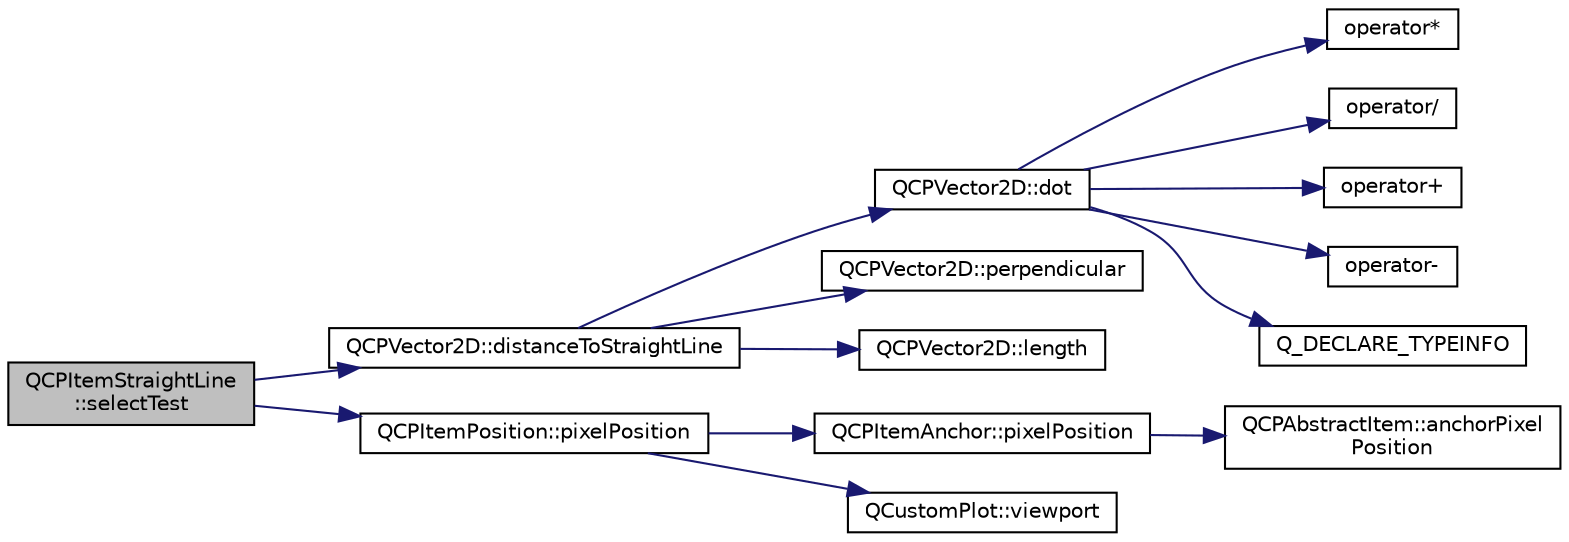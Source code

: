 digraph "QCPItemStraightLine::selectTest"
{
  edge [fontname="Helvetica",fontsize="10",labelfontname="Helvetica",labelfontsize="10"];
  node [fontname="Helvetica",fontsize="10",shape=record];
  rankdir="LR";
  Node44 [label="QCPItemStraightLine\l::selectTest",height=0.2,width=0.4,color="black", fillcolor="grey75", style="filled", fontcolor="black"];
  Node44 -> Node45 [color="midnightblue",fontsize="10",style="solid",fontname="Helvetica"];
  Node45 [label="QCPVector2D::distanceToStraightLine",height=0.2,width=0.4,color="black", fillcolor="white", style="filled",URL="$class_q_c_p_vector2_d.html#ae240b845c3744e43a5d0aa7b2bb66c19"];
  Node45 -> Node46 [color="midnightblue",fontsize="10",style="solid",fontname="Helvetica"];
  Node46 [label="QCPVector2D::dot",height=0.2,width=0.4,color="black", fillcolor="white", style="filled",URL="$class_q_c_p_vector2_d.html#a39f8d28db7dbffcca6aa63a1f1f6e176"];
  Node46 -> Node47 [color="midnightblue",fontsize="10",style="solid",fontname="Helvetica"];
  Node47 [label="operator*",height=0.2,width=0.4,color="black", fillcolor="white", style="filled",URL="$qcustomplot_8hh.html#aa75268fb64b9eaee5448fb815007bee9"];
  Node46 -> Node48 [color="midnightblue",fontsize="10",style="solid",fontname="Helvetica"];
  Node48 [label="operator/",height=0.2,width=0.4,color="black", fillcolor="white", style="filled",URL="$qcustomplot_8hh.html#aa69909afc8c656999a2ea292ea01244b"];
  Node46 -> Node49 [color="midnightblue",fontsize="10",style="solid",fontname="Helvetica"];
  Node49 [label="operator+",height=0.2,width=0.4,color="black", fillcolor="white", style="filled",URL="$qcustomplot_8hh.html#a24cc5985429b12dbed4d0d3c5a917d20"];
  Node46 -> Node50 [color="midnightblue",fontsize="10",style="solid",fontname="Helvetica"];
  Node50 [label="operator-",height=0.2,width=0.4,color="black", fillcolor="white", style="filled",URL="$qcustomplot_8hh.html#a9e01331d8debf0877ee4cba9abd83605"];
  Node46 -> Node51 [color="midnightblue",fontsize="10",style="solid",fontname="Helvetica"];
  Node51 [label="Q_DECLARE_TYPEINFO",height=0.2,width=0.4,color="black", fillcolor="white", style="filled",URL="$qcustomplot_8hh.html#accbe1a1a6b69d3db3f495f66375f7301"];
  Node45 -> Node52 [color="midnightblue",fontsize="10",style="solid",fontname="Helvetica"];
  Node52 [label="QCPVector2D::perpendicular",height=0.2,width=0.4,color="black", fillcolor="white", style="filled",URL="$class_q_c_p_vector2_d.html#a0e08d09f9027784237e302e32290b001"];
  Node45 -> Node53 [color="midnightblue",fontsize="10",style="solid",fontname="Helvetica"];
  Node53 [label="QCPVector2D::length",height=0.2,width=0.4,color="black", fillcolor="white", style="filled",URL="$class_q_c_p_vector2_d.html#a10adb5ab031fe94f0b64a3c5aefb552e"];
  Node44 -> Node54 [color="midnightblue",fontsize="10",style="solid",fontname="Helvetica"];
  Node54 [label="QCPItemPosition::pixelPosition",height=0.2,width=0.4,color="black", fillcolor="white", style="filled",URL="$class_q_c_p_item_position.html#a8be9a4787635433edecc75164beb748d"];
  Node54 -> Node55 [color="midnightblue",fontsize="10",style="solid",fontname="Helvetica"];
  Node55 [label="QCPItemAnchor::pixelPosition",height=0.2,width=0.4,color="black", fillcolor="white", style="filled",URL="$class_q_c_p_item_anchor.html#a06dcfb7220d26eee93eef56ae66582cb"];
  Node55 -> Node56 [color="midnightblue",fontsize="10",style="solid",fontname="Helvetica"];
  Node56 [label="QCPAbstractItem::anchorPixel\lPosition",height=0.2,width=0.4,color="black", fillcolor="white", style="filled",URL="$class_q_c_p_abstract_item.html#ada5bad4e1196c4fc0d0d12328e24b8f2"];
  Node54 -> Node57 [color="midnightblue",fontsize="10",style="solid",fontname="Helvetica"];
  Node57 [label="QCustomPlot::viewport",height=0.2,width=0.4,color="black", fillcolor="white", style="filled",URL="$class_q_custom_plot.html#a19842409b18f556b256d05e97fffc670"];
}
